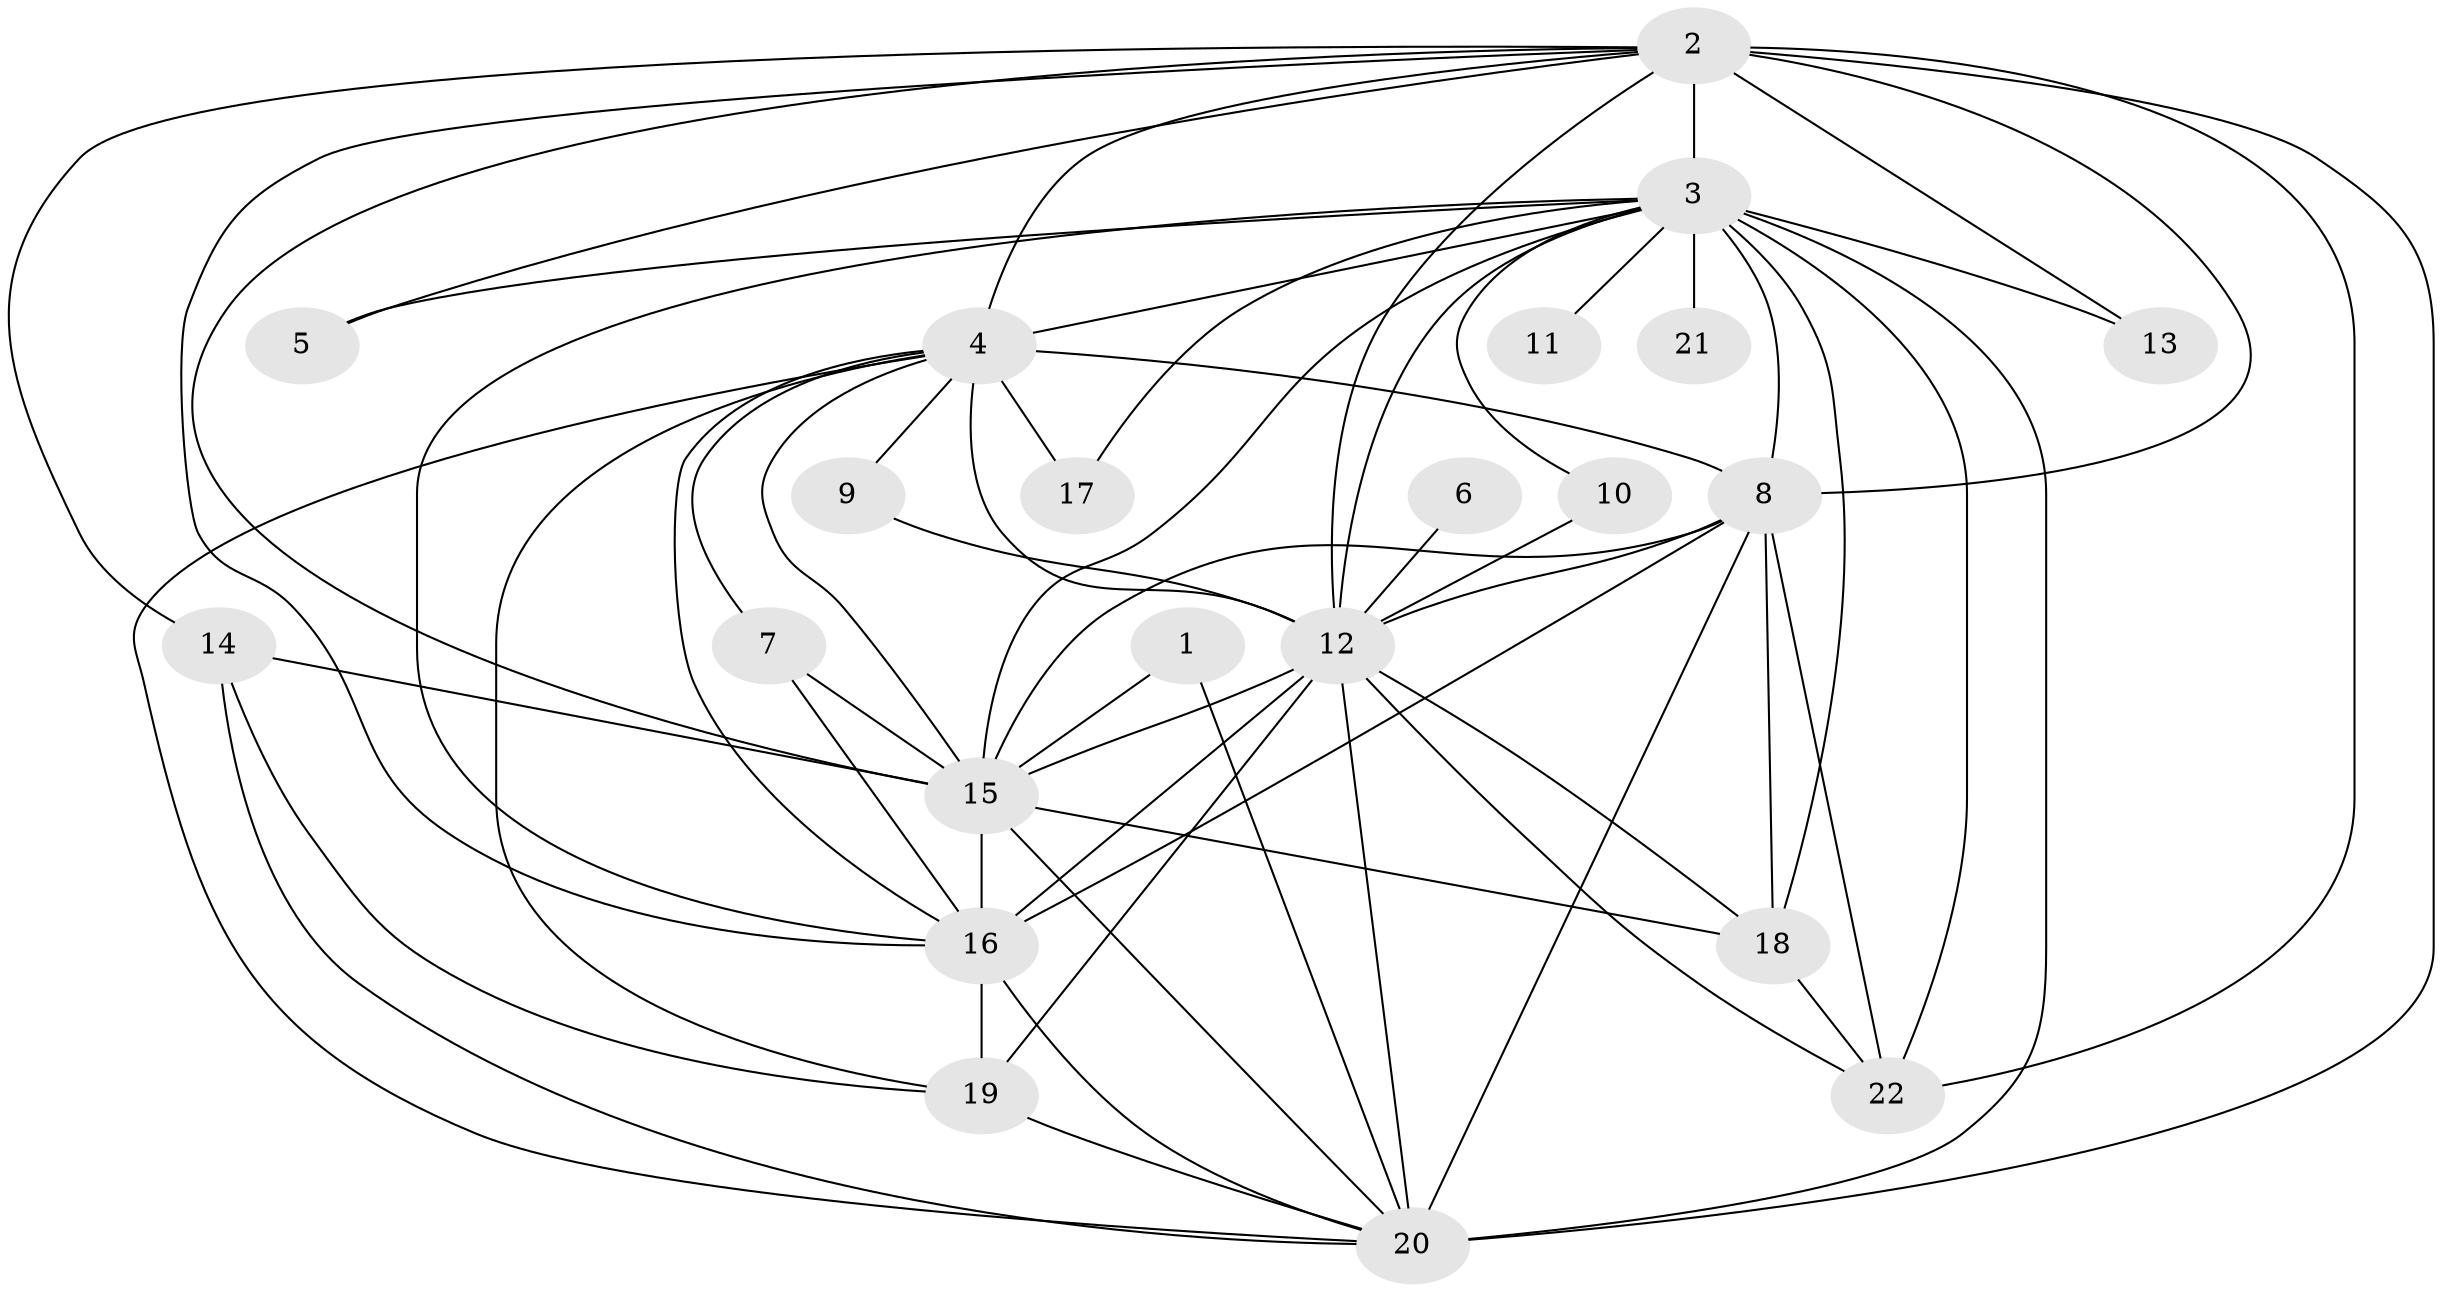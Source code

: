 // original degree distribution, {15: 0.05660377358490566, 20: 0.018867924528301886, 13: 0.018867924528301886, 17: 0.03773584905660377, 12: 0.018867924528301886, 16: 0.018867924528301886, 18: 0.018867924528301886, 2: 0.5849056603773585, 3: 0.1509433962264151, 4: 0.03773584905660377, 5: 0.03773584905660377}
// Generated by graph-tools (version 1.1) at 2025/36/03/04/25 23:36:16]
// undirected, 22 vertices, 63 edges
graph export_dot {
  node [color=gray90,style=filled];
  1;
  2;
  3;
  4;
  5;
  6;
  7;
  8;
  9;
  10;
  11;
  12;
  13;
  14;
  15;
  16;
  17;
  18;
  19;
  20;
  21;
  22;
  1 -- 15 [weight=1.0];
  1 -- 20 [weight=1.0];
  2 -- 3 [weight=2.0];
  2 -- 4 [weight=1.0];
  2 -- 5 [weight=1.0];
  2 -- 8 [weight=3.0];
  2 -- 12 [weight=1.0];
  2 -- 13 [weight=1.0];
  2 -- 14 [weight=1.0];
  2 -- 15 [weight=1.0];
  2 -- 16 [weight=1.0];
  2 -- 20 [weight=2.0];
  2 -- 22 [weight=1.0];
  3 -- 4 [weight=2.0];
  3 -- 5 [weight=1.0];
  3 -- 8 [weight=6.0];
  3 -- 10 [weight=1.0];
  3 -- 11 [weight=2.0];
  3 -- 12 [weight=3.0];
  3 -- 13 [weight=2.0];
  3 -- 15 [weight=2.0];
  3 -- 16 [weight=3.0];
  3 -- 17 [weight=1.0];
  3 -- 18 [weight=1.0];
  3 -- 20 [weight=3.0];
  3 -- 21 [weight=2.0];
  3 -- 22 [weight=1.0];
  4 -- 7 [weight=1.0];
  4 -- 8 [weight=3.0];
  4 -- 9 [weight=1.0];
  4 -- 12 [weight=1.0];
  4 -- 15 [weight=1.0];
  4 -- 16 [weight=1.0];
  4 -- 17 [weight=2.0];
  4 -- 19 [weight=1.0];
  4 -- 20 [weight=2.0];
  6 -- 12 [weight=1.0];
  7 -- 15 [weight=1.0];
  7 -- 16 [weight=1.0];
  8 -- 12 [weight=3.0];
  8 -- 15 [weight=2.0];
  8 -- 16 [weight=3.0];
  8 -- 18 [weight=1.0];
  8 -- 20 [weight=3.0];
  8 -- 22 [weight=1.0];
  9 -- 12 [weight=1.0];
  10 -- 12 [weight=1.0];
  12 -- 15 [weight=1.0];
  12 -- 16 [weight=1.0];
  12 -- 18 [weight=2.0];
  12 -- 19 [weight=2.0];
  12 -- 20 [weight=1.0];
  12 -- 22 [weight=1.0];
  14 -- 15 [weight=1.0];
  14 -- 19 [weight=1.0];
  14 -- 20 [weight=1.0];
  15 -- 16 [weight=1.0];
  15 -- 18 [weight=1.0];
  15 -- 20 [weight=2.0];
  16 -- 19 [weight=1.0];
  16 -- 20 [weight=1.0];
  18 -- 22 [weight=1.0];
  19 -- 20 [weight=1.0];
}
